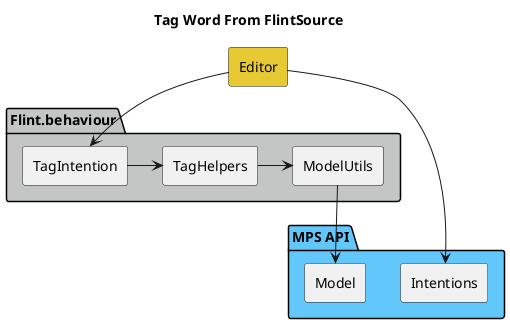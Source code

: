 @startuml Tag-From-FlintSource
title Tag Word From FlintSource
skinparam componentStyle rectangle

component Editor #E7C933

package "MPS API" #62C8FB{
    component Intentions
    component Model
}

package "Flint.behaviour" #C4C6C6{
    component TagIntention
    component TagHelpers
    component ModelUtils
}

Editor --> Intentions
Editor --> TagIntention
TagIntention -> TagHelpers
TagHelpers -> ModelUtils
ModelUtils --> Model

@enduml